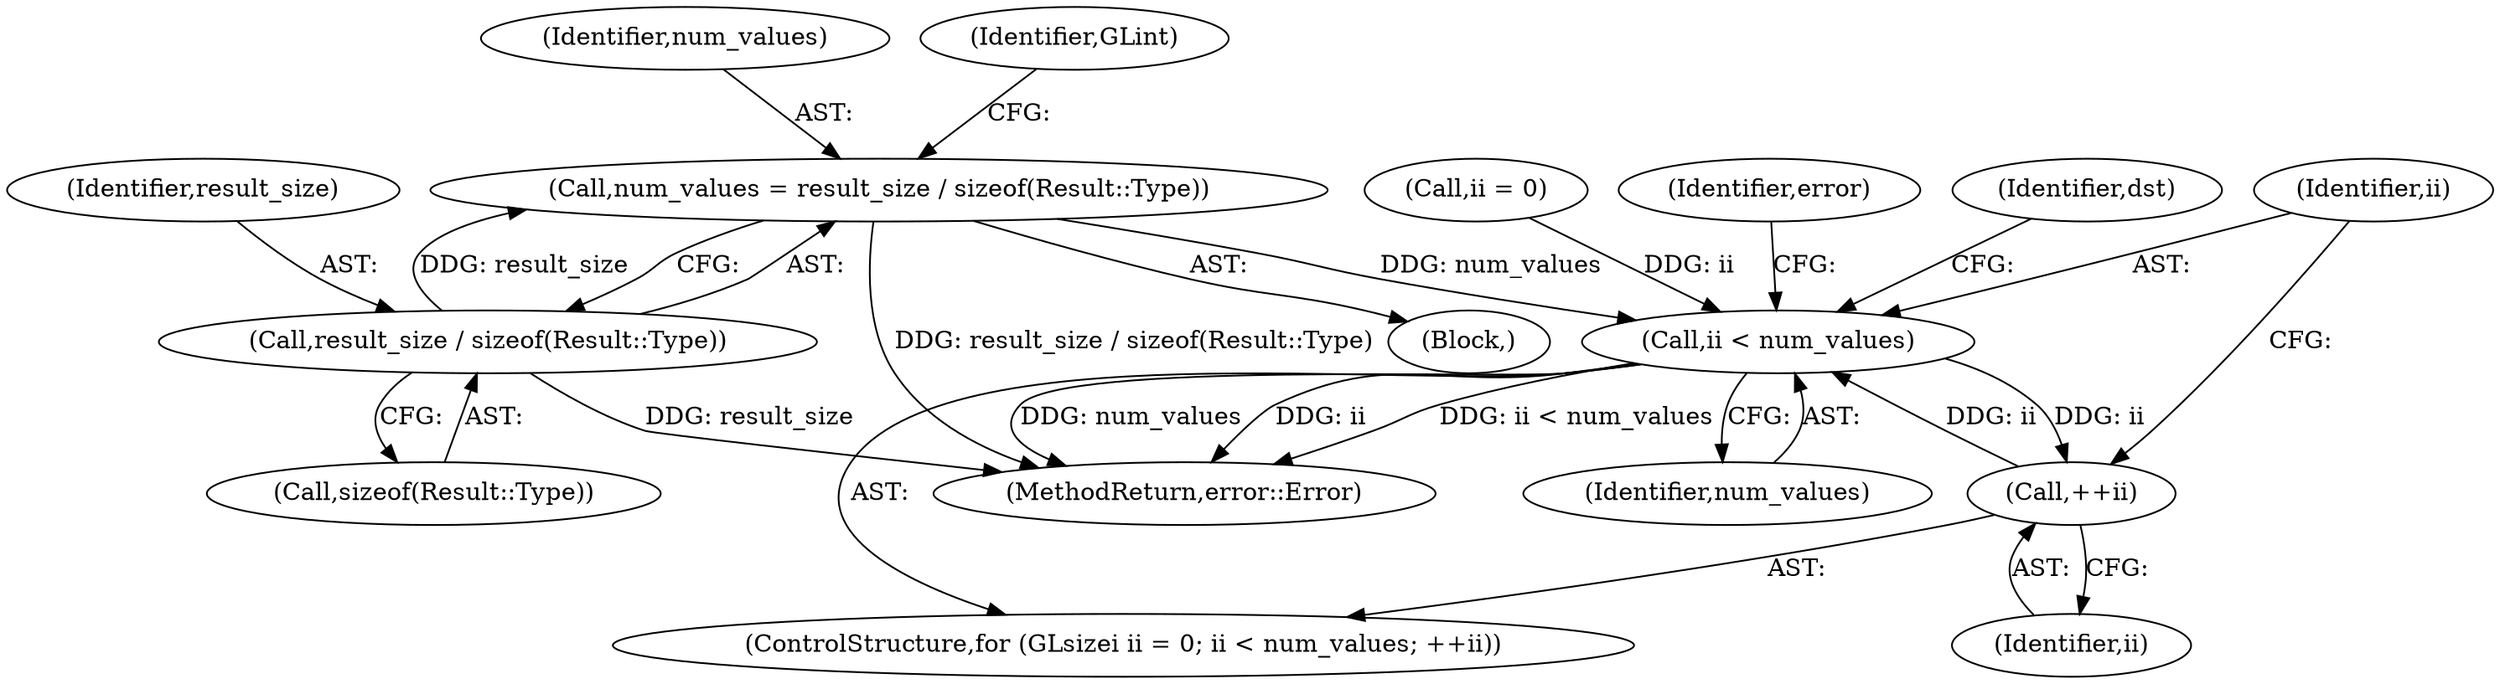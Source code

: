 digraph "0_Chrome_181c7400b2bf50ba02ac77149749fb419b4d4797_0@API" {
"1000177" [label="(Call,num_values = result_size / sizeof(Result::Type))"];
"1000179" [label="(Call,result_size / sizeof(Result::Type))"];
"1000199" [label="(Call,ii < num_values)"];
"1000202" [label="(Call,++ii)"];
"1000199" [label="(Call,ii < num_values)"];
"1000178" [label="(Identifier,num_values)"];
"1000177" [label="(Call,num_values = result_size / sizeof(Result::Type))"];
"1000185" [label="(Identifier,GLint)"];
"1000221" [label="(Identifier,error)"];
"1000203" [label="(Identifier,ii)"];
"1000175" [label="(Block,)"];
"1000200" [label="(Identifier,ii)"];
"1000181" [label="(Call,sizeof(Result::Type))"];
"1000179" [label="(Call,result_size / sizeof(Result::Type))"];
"1000222" [label="(MethodReturn,error::Error)"];
"1000201" [label="(Identifier,num_values)"];
"1000207" [label="(Identifier,dst)"];
"1000180" [label="(Identifier,result_size)"];
"1000202" [label="(Call,++ii)"];
"1000194" [label="(ControlStructure,for (GLsizei ii = 0; ii < num_values; ++ii))"];
"1000196" [label="(Call,ii = 0)"];
"1000177" -> "1000175"  [label="AST: "];
"1000177" -> "1000179"  [label="CFG: "];
"1000178" -> "1000177"  [label="AST: "];
"1000179" -> "1000177"  [label="AST: "];
"1000185" -> "1000177"  [label="CFG: "];
"1000177" -> "1000222"  [label="DDG: result_size / sizeof(Result::Type)"];
"1000179" -> "1000177"  [label="DDG: result_size"];
"1000177" -> "1000199"  [label="DDG: num_values"];
"1000179" -> "1000181"  [label="CFG: "];
"1000180" -> "1000179"  [label="AST: "];
"1000181" -> "1000179"  [label="AST: "];
"1000179" -> "1000222"  [label="DDG: result_size"];
"1000199" -> "1000194"  [label="AST: "];
"1000199" -> "1000201"  [label="CFG: "];
"1000200" -> "1000199"  [label="AST: "];
"1000201" -> "1000199"  [label="AST: "];
"1000207" -> "1000199"  [label="CFG: "];
"1000221" -> "1000199"  [label="CFG: "];
"1000199" -> "1000222"  [label="DDG: ii < num_values"];
"1000199" -> "1000222"  [label="DDG: num_values"];
"1000199" -> "1000222"  [label="DDG: ii"];
"1000202" -> "1000199"  [label="DDG: ii"];
"1000196" -> "1000199"  [label="DDG: ii"];
"1000199" -> "1000202"  [label="DDG: ii"];
"1000202" -> "1000194"  [label="AST: "];
"1000202" -> "1000203"  [label="CFG: "];
"1000203" -> "1000202"  [label="AST: "];
"1000200" -> "1000202"  [label="CFG: "];
}
